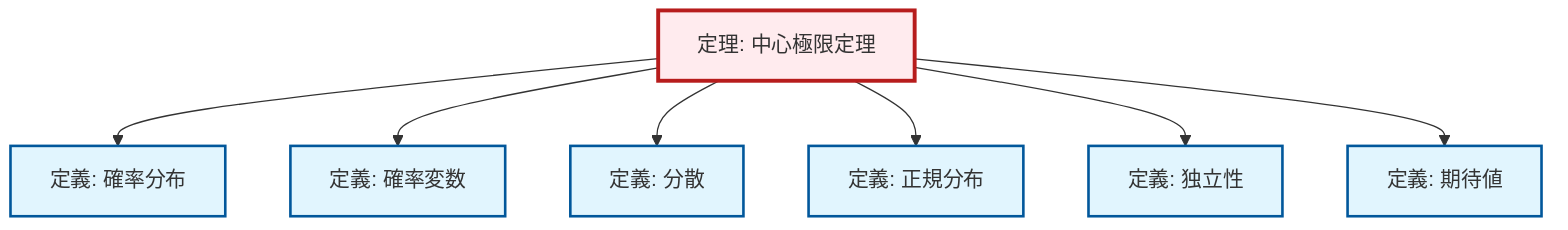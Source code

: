 graph TD
    classDef definition fill:#e1f5fe,stroke:#01579b,stroke-width:2px
    classDef theorem fill:#f3e5f5,stroke:#4a148c,stroke-width:2px
    classDef axiom fill:#fff3e0,stroke:#e65100,stroke-width:2px
    classDef example fill:#e8f5e9,stroke:#1b5e20,stroke-width:2px
    classDef current fill:#ffebee,stroke:#b71c1c,stroke-width:3px
    def-variance["定義: 分散"]:::definition
    def-random-variable["定義: 確率変数"]:::definition
    def-normal-distribution["定義: 正規分布"]:::definition
    thm-central-limit["定理: 中心極限定理"]:::theorem
    def-independence["定義: 独立性"]:::definition
    def-probability-distribution["定義: 確率分布"]:::definition
    def-expectation["定義: 期待値"]:::definition
    thm-central-limit --> def-probability-distribution
    thm-central-limit --> def-random-variable
    thm-central-limit --> def-variance
    thm-central-limit --> def-normal-distribution
    thm-central-limit --> def-independence
    thm-central-limit --> def-expectation
    class thm-central-limit current